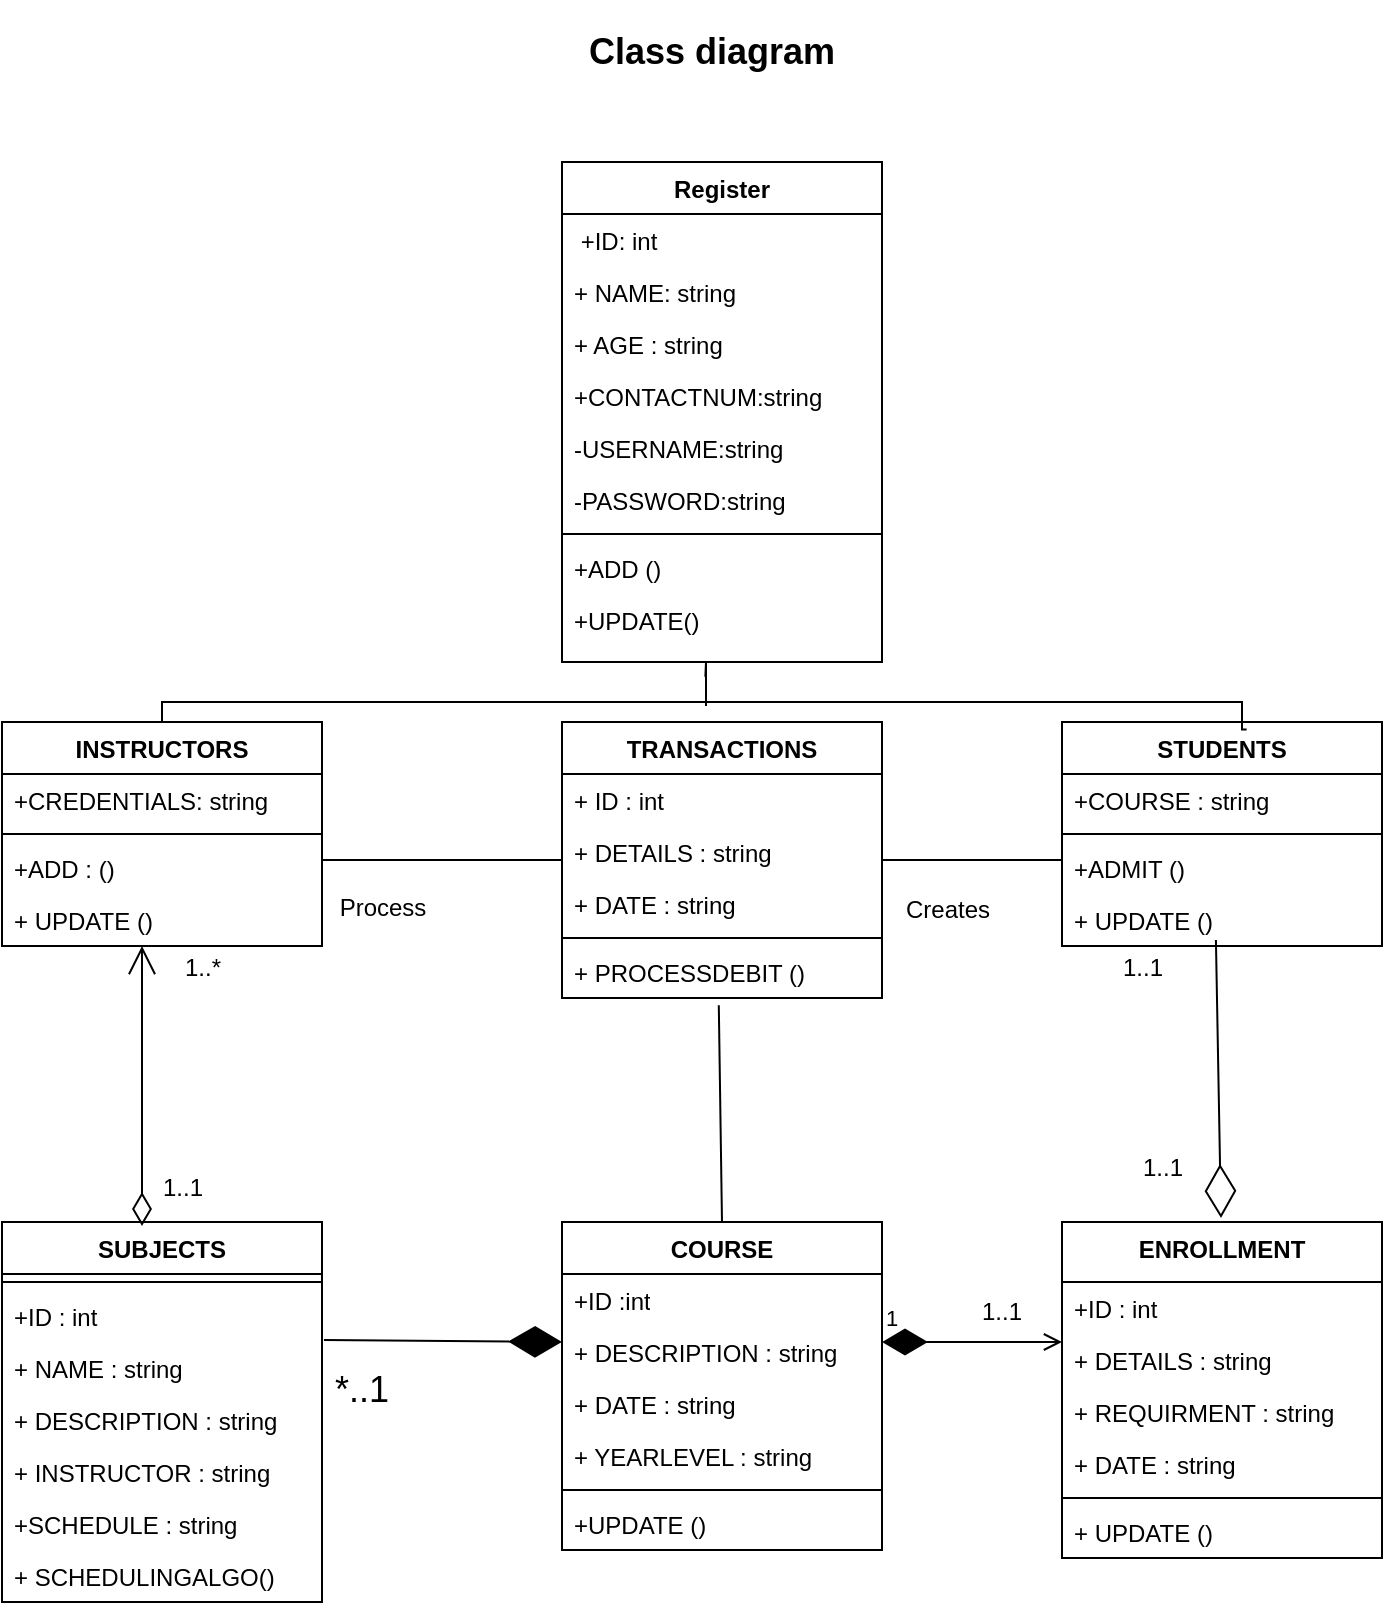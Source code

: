 <mxfile version="25.0.1">
  <diagram name="Page-1" id="8DmLSicRiSNCOTn5xFR5">
    <mxGraphModel dx="1434" dy="772" grid="1" gridSize="10" guides="1" tooltips="1" connect="1" arrows="1" fold="1" page="1" pageScale="1" pageWidth="850" pageHeight="1100" math="0" shadow="0">
      <root>
        <mxCell id="0" />
        <mxCell id="1" parent="0" />
        <mxCell id="KPOZH9hxsUo5gC1HVDm9-1" value="Register" style="swimlane;fontStyle=1;align=center;verticalAlign=top;childLayout=stackLayout;horizontal=1;startSize=26;horizontalStack=0;resizeParent=1;resizeParentMax=0;resizeLast=0;collapsible=1;marginBottom=0;whiteSpace=wrap;html=1;" parent="1" vertex="1">
          <mxGeometry x="290" y="220" width="160" height="250" as="geometry" />
        </mxCell>
        <mxCell id="KPOZH9hxsUo5gC1HVDm9-5" value="&amp;nbsp;+ID: int&lt;div&gt;&lt;br&gt;&lt;/div&gt;" style="text;strokeColor=none;fillColor=none;align=left;verticalAlign=top;spacingLeft=4;spacingRight=4;overflow=hidden;rotatable=0;points=[[0,0.5],[1,0.5]];portConstraint=eastwest;whiteSpace=wrap;html=1;" parent="KPOZH9hxsUo5gC1HVDm9-1" vertex="1">
          <mxGeometry y="26" width="160" height="26" as="geometry" />
        </mxCell>
        <mxCell id="KPOZH9hxsUo5gC1HVDm9-7" value="&lt;div&gt;+ NAME: string&lt;/div&gt;&lt;div&gt;&lt;br&gt;&lt;/div&gt;&lt;div&gt;&lt;br&gt;&lt;/div&gt;" style="text;strokeColor=none;fillColor=none;align=left;verticalAlign=top;spacingLeft=4;spacingRight=4;overflow=hidden;rotatable=0;points=[[0,0.5],[1,0.5]];portConstraint=eastwest;whiteSpace=wrap;html=1;" parent="KPOZH9hxsUo5gC1HVDm9-1" vertex="1">
          <mxGeometry y="52" width="160" height="26" as="geometry" />
        </mxCell>
        <mxCell id="KPOZH9hxsUo5gC1HVDm9-9" value="&lt;div&gt;+ AGE : string&lt;/div&gt;" style="text;strokeColor=none;fillColor=none;align=left;verticalAlign=top;spacingLeft=4;spacingRight=4;overflow=hidden;rotatable=0;points=[[0,0.5],[1,0.5]];portConstraint=eastwest;whiteSpace=wrap;html=1;" parent="KPOZH9hxsUo5gC1HVDm9-1" vertex="1">
          <mxGeometry y="78" width="160" height="26" as="geometry" />
        </mxCell>
        <mxCell id="KPOZH9hxsUo5gC1HVDm9-8" value="&lt;div&gt;+CONTACTNUM:string&lt;/div&gt;" style="text;strokeColor=none;fillColor=none;align=left;verticalAlign=top;spacingLeft=4;spacingRight=4;overflow=hidden;rotatable=0;points=[[0,0.5],[1,0.5]];portConstraint=eastwest;whiteSpace=wrap;html=1;" parent="KPOZH9hxsUo5gC1HVDm9-1" vertex="1">
          <mxGeometry y="104" width="160" height="26" as="geometry" />
        </mxCell>
        <mxCell id="KPOZH9hxsUo5gC1HVDm9-6" value="&lt;div&gt;-USERNAME:string&lt;/div&gt;" style="text;strokeColor=none;fillColor=none;align=left;verticalAlign=top;spacingLeft=4;spacingRight=4;overflow=hidden;rotatable=0;points=[[0,0.5],[1,0.5]];portConstraint=eastwest;whiteSpace=wrap;html=1;" parent="KPOZH9hxsUo5gC1HVDm9-1" vertex="1">
          <mxGeometry y="130" width="160" height="26" as="geometry" />
        </mxCell>
        <mxCell id="KPOZH9hxsUo5gC1HVDm9-2" value="&lt;div&gt;-PASSWORD:string&lt;/div&gt;" style="text;strokeColor=none;fillColor=none;align=left;verticalAlign=top;spacingLeft=4;spacingRight=4;overflow=hidden;rotatable=0;points=[[0,0.5],[1,0.5]];portConstraint=eastwest;whiteSpace=wrap;html=1;" parent="KPOZH9hxsUo5gC1HVDm9-1" vertex="1">
          <mxGeometry y="156" width="160" height="26" as="geometry" />
        </mxCell>
        <mxCell id="KPOZH9hxsUo5gC1HVDm9-3" value="" style="line;strokeWidth=1;fillColor=none;align=left;verticalAlign=middle;spacingTop=-1;spacingLeft=3;spacingRight=3;rotatable=0;labelPosition=right;points=[];portConstraint=eastwest;strokeColor=inherit;" parent="KPOZH9hxsUo5gC1HVDm9-1" vertex="1">
          <mxGeometry y="182" width="160" height="8" as="geometry" />
        </mxCell>
        <mxCell id="KPOZH9hxsUo5gC1HVDm9-4" value="+ADD ()" style="text;strokeColor=none;fillColor=none;align=left;verticalAlign=top;spacingLeft=4;spacingRight=4;overflow=hidden;rotatable=0;points=[[0,0.5],[1,0.5]];portConstraint=eastwest;whiteSpace=wrap;html=1;" parent="KPOZH9hxsUo5gC1HVDm9-1" vertex="1">
          <mxGeometry y="190" width="160" height="26" as="geometry" />
        </mxCell>
        <mxCell id="KPOZH9hxsUo5gC1HVDm9-10" value="+UPDATE()" style="text;strokeColor=none;fillColor=none;align=left;verticalAlign=top;spacingLeft=4;spacingRight=4;overflow=hidden;rotatable=0;points=[[0,0.5],[1,0.5]];portConstraint=eastwest;whiteSpace=wrap;html=1;" parent="KPOZH9hxsUo5gC1HVDm9-1" vertex="1">
          <mxGeometry y="216" width="160" height="34" as="geometry" />
        </mxCell>
        <mxCell id="KPOZH9hxsUo5gC1HVDm9-12" value="INSTRUCTORS" style="swimlane;fontStyle=1;align=center;verticalAlign=top;childLayout=stackLayout;horizontal=1;startSize=26;horizontalStack=0;resizeParent=1;resizeParentMax=0;resizeLast=0;collapsible=1;marginBottom=0;whiteSpace=wrap;html=1;" parent="1" vertex="1">
          <mxGeometry x="10" y="500" width="160" height="112" as="geometry" />
        </mxCell>
        <mxCell id="KPOZH9hxsUo5gC1HVDm9-13" value="+CREDENTIALS: string" style="text;strokeColor=none;fillColor=none;align=left;verticalAlign=top;spacingLeft=4;spacingRight=4;overflow=hidden;rotatable=0;points=[[0,0.5],[1,0.5]];portConstraint=eastwest;whiteSpace=wrap;html=1;" parent="KPOZH9hxsUo5gC1HVDm9-12" vertex="1">
          <mxGeometry y="26" width="160" height="26" as="geometry" />
        </mxCell>
        <mxCell id="KPOZH9hxsUo5gC1HVDm9-14" value="" style="line;strokeWidth=1;fillColor=none;align=left;verticalAlign=middle;spacingTop=-1;spacingLeft=3;spacingRight=3;rotatable=0;labelPosition=right;points=[];portConstraint=eastwest;strokeColor=inherit;" parent="KPOZH9hxsUo5gC1HVDm9-12" vertex="1">
          <mxGeometry y="52" width="160" height="8" as="geometry" />
        </mxCell>
        <mxCell id="KPOZH9hxsUo5gC1HVDm9-15" value="+ADD : ()" style="text;strokeColor=none;fillColor=none;align=left;verticalAlign=top;spacingLeft=4;spacingRight=4;overflow=hidden;rotatable=0;points=[[0,0.5],[1,0.5]];portConstraint=eastwest;whiteSpace=wrap;html=1;" parent="KPOZH9hxsUo5gC1HVDm9-12" vertex="1">
          <mxGeometry y="60" width="160" height="26" as="geometry" />
        </mxCell>
        <mxCell id="KPOZH9hxsUo5gC1HVDm9-16" value="+ UPDATE ()" style="text;strokeColor=none;fillColor=none;align=left;verticalAlign=top;spacingLeft=4;spacingRight=4;overflow=hidden;rotatable=0;points=[[0,0.5],[1,0.5]];portConstraint=eastwest;whiteSpace=wrap;html=1;" parent="KPOZH9hxsUo5gC1HVDm9-12" vertex="1">
          <mxGeometry y="86" width="160" height="26" as="geometry" />
        </mxCell>
        <mxCell id="KPOZH9hxsUo5gC1HVDm9-17" value="" style="text;strokeColor=none;fillColor=none;align=left;verticalAlign=middle;spacingTop=-1;spacingLeft=4;spacingRight=4;rotatable=0;labelPosition=right;points=[];portConstraint=eastwest;" parent="1" vertex="1">
          <mxGeometry x="260" y="420" width="20" height="14" as="geometry" />
        </mxCell>
        <mxCell id="KPOZH9hxsUo5gC1HVDm9-18" value="TRANSACTIONS" style="swimlane;fontStyle=1;align=center;verticalAlign=top;childLayout=stackLayout;horizontal=1;startSize=26;horizontalStack=0;resizeParent=1;resizeParentMax=0;resizeLast=0;collapsible=1;marginBottom=0;whiteSpace=wrap;html=1;" parent="1" vertex="1">
          <mxGeometry x="290" y="500" width="160" height="138" as="geometry" />
        </mxCell>
        <mxCell id="KPOZH9hxsUo5gC1HVDm9-19" value="+ ID : int" style="text;strokeColor=none;fillColor=none;align=left;verticalAlign=top;spacingLeft=4;spacingRight=4;overflow=hidden;rotatable=0;points=[[0,0.5],[1,0.5]];portConstraint=eastwest;whiteSpace=wrap;html=1;" parent="KPOZH9hxsUo5gC1HVDm9-18" vertex="1">
          <mxGeometry y="26" width="160" height="26" as="geometry" />
        </mxCell>
        <mxCell id="KPOZH9hxsUo5gC1HVDm9-22" value="+ DETAILS : string" style="text;strokeColor=none;fillColor=none;align=left;verticalAlign=top;spacingLeft=4;spacingRight=4;overflow=hidden;rotatable=0;points=[[0,0.5],[1,0.5]];portConstraint=eastwest;whiteSpace=wrap;html=1;" parent="KPOZH9hxsUo5gC1HVDm9-18" vertex="1">
          <mxGeometry y="52" width="160" height="26" as="geometry" />
        </mxCell>
        <mxCell id="KPOZH9hxsUo5gC1HVDm9-23" value="+ DATE : string" style="text;strokeColor=none;fillColor=none;align=left;verticalAlign=top;spacingLeft=4;spacingRight=4;overflow=hidden;rotatable=0;points=[[0,0.5],[1,0.5]];portConstraint=eastwest;whiteSpace=wrap;html=1;" parent="KPOZH9hxsUo5gC1HVDm9-18" vertex="1">
          <mxGeometry y="78" width="160" height="26" as="geometry" />
        </mxCell>
        <mxCell id="KPOZH9hxsUo5gC1HVDm9-20" value="" style="line;strokeWidth=1;fillColor=none;align=left;verticalAlign=middle;spacingTop=-1;spacingLeft=3;spacingRight=3;rotatable=0;labelPosition=right;points=[];portConstraint=eastwest;strokeColor=inherit;" parent="KPOZH9hxsUo5gC1HVDm9-18" vertex="1">
          <mxGeometry y="104" width="160" height="8" as="geometry" />
        </mxCell>
        <mxCell id="KPOZH9hxsUo5gC1HVDm9-21" value="+ PROCESSDEBIT ()" style="text;strokeColor=none;fillColor=none;align=left;verticalAlign=top;spacingLeft=4;spacingRight=4;overflow=hidden;rotatable=0;points=[[0,0.5],[1,0.5]];portConstraint=eastwest;whiteSpace=wrap;html=1;" parent="KPOZH9hxsUo5gC1HVDm9-18" vertex="1">
          <mxGeometry y="112" width="160" height="26" as="geometry" />
        </mxCell>
        <mxCell id="KPOZH9hxsUo5gC1HVDm9-24" value="STUDENTS" style="swimlane;fontStyle=1;align=center;verticalAlign=top;childLayout=stackLayout;horizontal=1;startSize=26;horizontalStack=0;resizeParent=1;resizeParentMax=0;resizeLast=0;collapsible=1;marginBottom=0;whiteSpace=wrap;html=1;" parent="1" vertex="1">
          <mxGeometry x="540" y="500" width="160" height="112" as="geometry" />
        </mxCell>
        <mxCell id="KPOZH9hxsUo5gC1HVDm9-25" value="+COURSE : string" style="text;strokeColor=none;fillColor=none;align=left;verticalAlign=top;spacingLeft=4;spacingRight=4;overflow=hidden;rotatable=0;points=[[0,0.5],[1,0.5]];portConstraint=eastwest;whiteSpace=wrap;html=1;" parent="KPOZH9hxsUo5gC1HVDm9-24" vertex="1">
          <mxGeometry y="26" width="160" height="26" as="geometry" />
        </mxCell>
        <mxCell id="KPOZH9hxsUo5gC1HVDm9-26" value="" style="line;strokeWidth=1;fillColor=none;align=left;verticalAlign=middle;spacingTop=-1;spacingLeft=3;spacingRight=3;rotatable=0;labelPosition=right;points=[];portConstraint=eastwest;strokeColor=inherit;" parent="KPOZH9hxsUo5gC1HVDm9-24" vertex="1">
          <mxGeometry y="52" width="160" height="8" as="geometry" />
        </mxCell>
        <mxCell id="KPOZH9hxsUo5gC1HVDm9-27" value="+ADMIT ()" style="text;strokeColor=none;fillColor=none;align=left;verticalAlign=top;spacingLeft=4;spacingRight=4;overflow=hidden;rotatable=0;points=[[0,0.5],[1,0.5]];portConstraint=eastwest;whiteSpace=wrap;html=1;" parent="KPOZH9hxsUo5gC1HVDm9-24" vertex="1">
          <mxGeometry y="60" width="160" height="26" as="geometry" />
        </mxCell>
        <mxCell id="KPOZH9hxsUo5gC1HVDm9-30" value="+ UPDATE ()" style="text;strokeColor=none;fillColor=none;align=left;verticalAlign=top;spacingLeft=4;spacingRight=4;overflow=hidden;rotatable=0;points=[[0,0.5],[1,0.5]];portConstraint=eastwest;whiteSpace=wrap;html=1;" parent="KPOZH9hxsUo5gC1HVDm9-24" vertex="1">
          <mxGeometry y="86" width="160" height="26" as="geometry" />
        </mxCell>
        <mxCell id="KPOZH9hxsUo5gC1HVDm9-32" value="ENROLLMENT" style="swimlane;fontStyle=1;align=center;verticalAlign=top;childLayout=stackLayout;horizontal=1;startSize=30;horizontalStack=0;resizeParent=1;resizeParentMax=0;resizeLast=0;collapsible=1;marginBottom=0;whiteSpace=wrap;html=1;" parent="1" vertex="1">
          <mxGeometry x="540" y="750" width="160" height="168" as="geometry" />
        </mxCell>
        <mxCell id="KPOZH9hxsUo5gC1HVDm9-33" value="+ID : int" style="text;strokeColor=none;fillColor=none;align=left;verticalAlign=top;spacingLeft=4;spacingRight=4;overflow=hidden;rotatable=0;points=[[0,0.5],[1,0.5]];portConstraint=eastwest;whiteSpace=wrap;html=1;" parent="KPOZH9hxsUo5gC1HVDm9-32" vertex="1">
          <mxGeometry y="30" width="160" height="26" as="geometry" />
        </mxCell>
        <mxCell id="KPOZH9hxsUo5gC1HVDm9-36" value="+ DETAILS : string" style="text;strokeColor=none;fillColor=none;align=left;verticalAlign=top;spacingLeft=4;spacingRight=4;overflow=hidden;rotatable=0;points=[[0,0.5],[1,0.5]];portConstraint=eastwest;whiteSpace=wrap;html=1;" parent="KPOZH9hxsUo5gC1HVDm9-32" vertex="1">
          <mxGeometry y="56" width="160" height="26" as="geometry" />
        </mxCell>
        <mxCell id="KPOZH9hxsUo5gC1HVDm9-37" value="+ REQUIRMENT : string" style="text;strokeColor=none;fillColor=none;align=left;verticalAlign=top;spacingLeft=4;spacingRight=4;overflow=hidden;rotatable=0;points=[[0,0.5],[1,0.5]];portConstraint=eastwest;whiteSpace=wrap;html=1;" parent="KPOZH9hxsUo5gC1HVDm9-32" vertex="1">
          <mxGeometry y="82" width="160" height="26" as="geometry" />
        </mxCell>
        <mxCell id="KPOZH9hxsUo5gC1HVDm9-38" value="+ DATE : string" style="text;strokeColor=none;fillColor=none;align=left;verticalAlign=top;spacingLeft=4;spacingRight=4;overflow=hidden;rotatable=0;points=[[0,0.5],[1,0.5]];portConstraint=eastwest;whiteSpace=wrap;html=1;" parent="KPOZH9hxsUo5gC1HVDm9-32" vertex="1">
          <mxGeometry y="108" width="160" height="26" as="geometry" />
        </mxCell>
        <mxCell id="KPOZH9hxsUo5gC1HVDm9-34" value="" style="line;strokeWidth=1;fillColor=none;align=left;verticalAlign=middle;spacingTop=-1;spacingLeft=3;spacingRight=3;rotatable=0;labelPosition=right;points=[];portConstraint=eastwest;strokeColor=inherit;" parent="KPOZH9hxsUo5gC1HVDm9-32" vertex="1">
          <mxGeometry y="134" width="160" height="8" as="geometry" />
        </mxCell>
        <mxCell id="KPOZH9hxsUo5gC1HVDm9-35" value="+ UPDATE ()" style="text;strokeColor=none;fillColor=none;align=left;verticalAlign=top;spacingLeft=4;spacingRight=4;overflow=hidden;rotatable=0;points=[[0,0.5],[1,0.5]];portConstraint=eastwest;whiteSpace=wrap;html=1;" parent="KPOZH9hxsUo5gC1HVDm9-32" vertex="1">
          <mxGeometry y="142" width="160" height="26" as="geometry" />
        </mxCell>
        <mxCell id="KPOZH9hxsUo5gC1HVDm9-39" value="COURSE" style="swimlane;fontStyle=1;align=center;verticalAlign=top;childLayout=stackLayout;horizontal=1;startSize=26;horizontalStack=0;resizeParent=1;resizeParentMax=0;resizeLast=0;collapsible=1;marginBottom=0;whiteSpace=wrap;html=1;" parent="1" vertex="1">
          <mxGeometry x="290" y="750" width="160" height="164" as="geometry" />
        </mxCell>
        <mxCell id="KPOZH9hxsUo5gC1HVDm9-46" value="+ID :int" style="text;strokeColor=none;fillColor=none;align=left;verticalAlign=top;spacingLeft=4;spacingRight=4;overflow=hidden;rotatable=0;points=[[0,0.5],[1,0.5]];portConstraint=eastwest;whiteSpace=wrap;html=1;" parent="KPOZH9hxsUo5gC1HVDm9-39" vertex="1">
          <mxGeometry y="26" width="160" height="26" as="geometry" />
        </mxCell>
        <mxCell id="KPOZH9hxsUo5gC1HVDm9-45" value="+ DESCRIPTION : string" style="text;strokeColor=none;fillColor=none;align=left;verticalAlign=top;spacingLeft=4;spacingRight=4;overflow=hidden;rotatable=0;points=[[0,0.5],[1,0.5]];portConstraint=eastwest;whiteSpace=wrap;html=1;" parent="KPOZH9hxsUo5gC1HVDm9-39" vertex="1">
          <mxGeometry y="52" width="160" height="26" as="geometry" />
        </mxCell>
        <mxCell id="KPOZH9hxsUo5gC1HVDm9-44" value="+ DATE : string" style="text;strokeColor=none;fillColor=none;align=left;verticalAlign=top;spacingLeft=4;spacingRight=4;overflow=hidden;rotatable=0;points=[[0,0.5],[1,0.5]];portConstraint=eastwest;whiteSpace=wrap;html=1;" parent="KPOZH9hxsUo5gC1HVDm9-39" vertex="1">
          <mxGeometry y="78" width="160" height="26" as="geometry" />
        </mxCell>
        <mxCell id="KPOZH9hxsUo5gC1HVDm9-40" value="+ YEARLEVEL : string" style="text;strokeColor=none;fillColor=none;align=left;verticalAlign=top;spacingLeft=4;spacingRight=4;overflow=hidden;rotatable=0;points=[[0,0.5],[1,0.5]];portConstraint=eastwest;whiteSpace=wrap;html=1;" parent="KPOZH9hxsUo5gC1HVDm9-39" vertex="1">
          <mxGeometry y="104" width="160" height="26" as="geometry" />
        </mxCell>
        <mxCell id="KPOZH9hxsUo5gC1HVDm9-41" value="" style="line;strokeWidth=1;fillColor=none;align=left;verticalAlign=middle;spacingTop=-1;spacingLeft=3;spacingRight=3;rotatable=0;labelPosition=right;points=[];portConstraint=eastwest;strokeColor=inherit;" parent="KPOZH9hxsUo5gC1HVDm9-39" vertex="1">
          <mxGeometry y="130" width="160" height="8" as="geometry" />
        </mxCell>
        <mxCell id="KPOZH9hxsUo5gC1HVDm9-42" value="+UPDATE ()" style="text;strokeColor=none;fillColor=none;align=left;verticalAlign=top;spacingLeft=4;spacingRight=4;overflow=hidden;rotatable=0;points=[[0,0.5],[1,0.5]];portConstraint=eastwest;whiteSpace=wrap;html=1;" parent="KPOZH9hxsUo5gC1HVDm9-39" vertex="1">
          <mxGeometry y="138" width="160" height="26" as="geometry" />
        </mxCell>
        <mxCell id="KPOZH9hxsUo5gC1HVDm9-47" value="SUBJECTS" style="swimlane;fontStyle=1;align=center;verticalAlign=top;childLayout=stackLayout;horizontal=1;startSize=26;horizontalStack=0;resizeParent=1;resizeParentMax=0;resizeLast=0;collapsible=1;marginBottom=0;whiteSpace=wrap;html=1;" parent="1" vertex="1">
          <mxGeometry x="10" y="750" width="160" height="190" as="geometry" />
        </mxCell>
        <mxCell id="KPOZH9hxsUo5gC1HVDm9-49" value="" style="line;strokeWidth=1;fillColor=none;align=left;verticalAlign=middle;spacingTop=-1;spacingLeft=3;spacingRight=3;rotatable=0;labelPosition=right;points=[];portConstraint=eastwest;strokeColor=inherit;" parent="KPOZH9hxsUo5gC1HVDm9-47" vertex="1">
          <mxGeometry y="26" width="160" height="8" as="geometry" />
        </mxCell>
        <mxCell id="KPOZH9hxsUo5gC1HVDm9-51" value="+ID : int" style="text;strokeColor=none;fillColor=none;align=left;verticalAlign=top;spacingLeft=4;spacingRight=4;overflow=hidden;rotatable=0;points=[[0,0.5],[1,0.5]];portConstraint=eastwest;whiteSpace=wrap;html=1;" parent="KPOZH9hxsUo5gC1HVDm9-47" vertex="1">
          <mxGeometry y="34" width="160" height="26" as="geometry" />
        </mxCell>
        <mxCell id="fQitpzwDLeZMzGpq-8uw-1" value="" style="endArrow=diamondThin;endFill=1;endSize=24;html=1;rounded=0;exitX=1.006;exitY=-0.038;exitDx=0;exitDy=0;exitPerimeter=0;" edge="1" parent="KPOZH9hxsUo5gC1HVDm9-47" source="KPOZH9hxsUo5gC1HVDm9-52">
          <mxGeometry width="160" relative="1" as="geometry">
            <mxPoint x="120" y="60" as="sourcePoint" />
            <mxPoint x="280" y="60" as="targetPoint" />
          </mxGeometry>
        </mxCell>
        <mxCell id="KPOZH9hxsUo5gC1HVDm9-52" value="+ NAME : string" style="text;strokeColor=none;fillColor=none;align=left;verticalAlign=top;spacingLeft=4;spacingRight=4;overflow=hidden;rotatable=0;points=[[0,0.5],[1,0.5]];portConstraint=eastwest;whiteSpace=wrap;html=1;" parent="KPOZH9hxsUo5gC1HVDm9-47" vertex="1">
          <mxGeometry y="60" width="160" height="26" as="geometry" />
        </mxCell>
        <mxCell id="KPOZH9hxsUo5gC1HVDm9-55" value="+ DESCRIPTION : string" style="text;strokeColor=none;fillColor=none;align=left;verticalAlign=top;spacingLeft=4;spacingRight=4;overflow=hidden;rotatable=0;points=[[0,0.5],[1,0.5]];portConstraint=eastwest;whiteSpace=wrap;html=1;" parent="KPOZH9hxsUo5gC1HVDm9-47" vertex="1">
          <mxGeometry y="86" width="160" height="26" as="geometry" />
        </mxCell>
        <mxCell id="KPOZH9hxsUo5gC1HVDm9-56" value="+ INSTRUCTOR : string" style="text;strokeColor=none;fillColor=none;align=left;verticalAlign=top;spacingLeft=4;spacingRight=4;overflow=hidden;rotatable=0;points=[[0,0.5],[1,0.5]];portConstraint=eastwest;whiteSpace=wrap;html=1;" parent="KPOZH9hxsUo5gC1HVDm9-47" vertex="1">
          <mxGeometry y="112" width="160" height="26" as="geometry" />
        </mxCell>
        <mxCell id="KPOZH9hxsUo5gC1HVDm9-54" value="+SCHEDULE : string" style="text;strokeColor=none;fillColor=none;align=left;verticalAlign=top;spacingLeft=4;spacingRight=4;overflow=hidden;rotatable=0;points=[[0,0.5],[1,0.5]];portConstraint=eastwest;whiteSpace=wrap;html=1;" parent="KPOZH9hxsUo5gC1HVDm9-47" vertex="1">
          <mxGeometry y="138" width="160" height="26" as="geometry" />
        </mxCell>
        <mxCell id="KPOZH9hxsUo5gC1HVDm9-53" value="+ SCHEDULINGALGO()" style="text;strokeColor=none;fillColor=none;align=left;verticalAlign=top;spacingLeft=4;spacingRight=4;overflow=hidden;rotatable=0;points=[[0,0.5],[1,0.5]];portConstraint=eastwest;whiteSpace=wrap;html=1;" parent="KPOZH9hxsUo5gC1HVDm9-47" vertex="1">
          <mxGeometry y="164" width="160" height="26" as="geometry" />
        </mxCell>
        <mxCell id="KPOZH9hxsUo5gC1HVDm9-59" value="&lt;font style=&quot;font-size: 18px;&quot;&gt;*..1&lt;/font&gt;" style="text;html=1;align=center;verticalAlign=middle;whiteSpace=wrap;rounded=0;" parent="1" vertex="1">
          <mxGeometry x="160" y="819" width="60" height="30" as="geometry" />
        </mxCell>
        <mxCell id="KPOZH9hxsUo5gC1HVDm9-61" value="1" style="endArrow=open;html=1;endSize=7;startArrow=diamondThin;startSize=20;startFill=1;edgeStyle=orthogonalEdgeStyle;align=left;verticalAlign=bottom;rounded=0;" parent="1" edge="1">
          <mxGeometry x="-1" y="3" relative="1" as="geometry">
            <mxPoint x="450" y="810" as="sourcePoint" />
            <mxPoint x="540" y="810" as="targetPoint" />
            <Array as="points">
              <mxPoint x="538" y="810" />
            </Array>
          </mxGeometry>
        </mxCell>
        <mxCell id="KPOZH9hxsUo5gC1HVDm9-64" value="1..1" style="text;html=1;align=center;verticalAlign=middle;whiteSpace=wrap;rounded=0;" parent="1" vertex="1">
          <mxGeometry x="480" y="780" width="60" height="30" as="geometry" />
        </mxCell>
        <mxCell id="KPOZH9hxsUo5gC1HVDm9-79" value="1..1" style="text;html=1;align=center;verticalAlign=middle;resizable=0;points=[];autosize=1;strokeColor=none;fillColor=none;" parent="1" vertex="1">
          <mxGeometry x="560" y="608" width="40" height="30" as="geometry" />
        </mxCell>
        <mxCell id="KPOZH9hxsUo5gC1HVDm9-80" value="1..1" style="text;html=1;align=center;verticalAlign=middle;resizable=0;points=[];autosize=1;strokeColor=none;fillColor=none;" parent="1" vertex="1">
          <mxGeometry x="570" y="708" width="40" height="30" as="geometry" />
        </mxCell>
        <mxCell id="KPOZH9hxsUo5gC1HVDm9-81" value="" style="endArrow=none;html=1;rounded=0;edgeStyle=orthogonalEdgeStyle;exitX=0.5;exitY=0;exitDx=0;exitDy=0;entryX=0.577;entryY=0.033;entryDx=0;entryDy=0;entryPerimeter=0;" parent="1" source="KPOZH9hxsUo5gC1HVDm9-12" target="KPOZH9hxsUo5gC1HVDm9-24" edge="1">
          <mxGeometry width="50" height="50" relative="1" as="geometry">
            <mxPoint x="100" y="470" as="sourcePoint" />
            <mxPoint x="630" y="486" as="targetPoint" />
            <Array as="points">
              <mxPoint x="90" y="490" />
              <mxPoint x="630" y="490" />
              <mxPoint x="630" y="504" />
            </Array>
          </mxGeometry>
        </mxCell>
        <mxCell id="KPOZH9hxsUo5gC1HVDm9-85" value="" style="endArrow=none;html=1;rounded=0;entryX=0.448;entryY=1.218;entryDx=0;entryDy=0;entryPerimeter=0;" parent="1" target="KPOZH9hxsUo5gC1HVDm9-10" edge="1">
          <mxGeometry width="50" height="50" relative="1" as="geometry">
            <mxPoint x="362" y="492" as="sourcePoint" />
            <mxPoint x="410" y="442" as="targetPoint" />
            <Array as="points">
              <mxPoint x="362" y="470" />
            </Array>
          </mxGeometry>
        </mxCell>
        <mxCell id="KPOZH9hxsUo5gC1HVDm9-87" value="" style="endArrow=none;html=1;rounded=0;exitX=0.5;exitY=0;exitDx=0;exitDy=0;entryX=0.49;entryY=1.141;entryDx=0;entryDy=0;entryPerimeter=0;" parent="1" source="KPOZH9hxsUo5gC1HVDm9-39" target="KPOZH9hxsUo5gC1HVDm9-21" edge="1">
          <mxGeometry width="50" height="50" relative="1" as="geometry">
            <mxPoint x="260" y="720" as="sourcePoint" />
            <mxPoint x="310" y="670" as="targetPoint" />
          </mxGeometry>
        </mxCell>
        <mxCell id="KPOZH9hxsUo5gC1HVDm9-88" value="" style="line;strokeWidth=1;fillColor=none;align=left;verticalAlign=middle;spacingTop=-1;spacingLeft=3;spacingRight=3;rotatable=0;labelPosition=right;points=[];portConstraint=eastwest;strokeColor=inherit;" parent="1" vertex="1">
          <mxGeometry x="170" y="565" width="120" height="8" as="geometry" />
        </mxCell>
        <mxCell id="KPOZH9hxsUo5gC1HVDm9-89" value="" style="line;strokeWidth=1;fillColor=none;align=left;verticalAlign=middle;spacingTop=-1;spacingLeft=3;spacingRight=3;rotatable=0;labelPosition=right;points=[];portConstraint=eastwest;strokeColor=inherit;" parent="1" vertex="1">
          <mxGeometry x="450" y="565" width="90" height="8" as="geometry" />
        </mxCell>
        <mxCell id="KPOZH9hxsUo5gC1HVDm9-90" value="Process" style="text;html=1;align=center;verticalAlign=middle;resizable=0;points=[];autosize=1;strokeColor=none;fillColor=none;" parent="1" vertex="1">
          <mxGeometry x="165" y="578" width="70" height="30" as="geometry" />
        </mxCell>
        <mxCell id="KPOZH9hxsUo5gC1HVDm9-91" value="&lt;div style=&quot;text-align: center;&quot;&gt;&lt;span style=&quot;background-color: initial;&quot;&gt;Creates&lt;/span&gt;&lt;/div&gt;" style="text;whiteSpace=wrap;html=1;" parent="1" vertex="1">
          <mxGeometry x="460" y="580" width="50" height="40" as="geometry" />
        </mxCell>
        <mxCell id="KPOZH9hxsUo5gC1HVDm9-96" value="" style="endArrow=open;html=1;endSize=12;startArrow=diamondThin;startSize=14;startFill=0;edgeStyle=orthogonalEdgeStyle;align=left;verticalAlign=bottom;rounded=0;" parent="1" edge="1">
          <mxGeometry x="-1" y="3" relative="1" as="geometry">
            <mxPoint x="80" y="752" as="sourcePoint" />
            <mxPoint x="80" y="612" as="targetPoint" />
          </mxGeometry>
        </mxCell>
        <mxCell id="KPOZH9hxsUo5gC1HVDm9-97" value="1..*" style="text;html=1;align=center;verticalAlign=middle;resizable=0;points=[];autosize=1;strokeColor=none;fillColor=none;" parent="1" vertex="1">
          <mxGeometry x="90" y="608" width="40" height="30" as="geometry" />
        </mxCell>
        <mxCell id="KPOZH9hxsUo5gC1HVDm9-98" value="1..1" style="text;html=1;align=center;verticalAlign=middle;resizable=0;points=[];autosize=1;strokeColor=none;fillColor=none;" parent="1" vertex="1">
          <mxGeometry x="80" y="718" width="40" height="30" as="geometry" />
        </mxCell>
        <mxCell id="KPOZH9hxsUo5gC1HVDm9-100" value="&lt;h2&gt;Class diagram&lt;/h2&gt;" style="text;html=1;align=center;verticalAlign=middle;whiteSpace=wrap;rounded=0;" parent="1" vertex="1">
          <mxGeometry x="250" y="150" width="230" height="30" as="geometry" />
        </mxCell>
        <mxCell id="fQitpzwDLeZMzGpq-8uw-2" value="" style="endArrow=diamondThin;endFill=0;endSize=24;html=1;rounded=0;exitX=0.481;exitY=0.885;exitDx=0;exitDy=0;exitPerimeter=0;" edge="1" parent="1" source="KPOZH9hxsUo5gC1HVDm9-30">
          <mxGeometry width="160" relative="1" as="geometry">
            <mxPoint x="619.5" y="618" as="sourcePoint" />
            <mxPoint x="619.5" y="748" as="targetPoint" />
          </mxGeometry>
        </mxCell>
      </root>
    </mxGraphModel>
  </diagram>
</mxfile>
